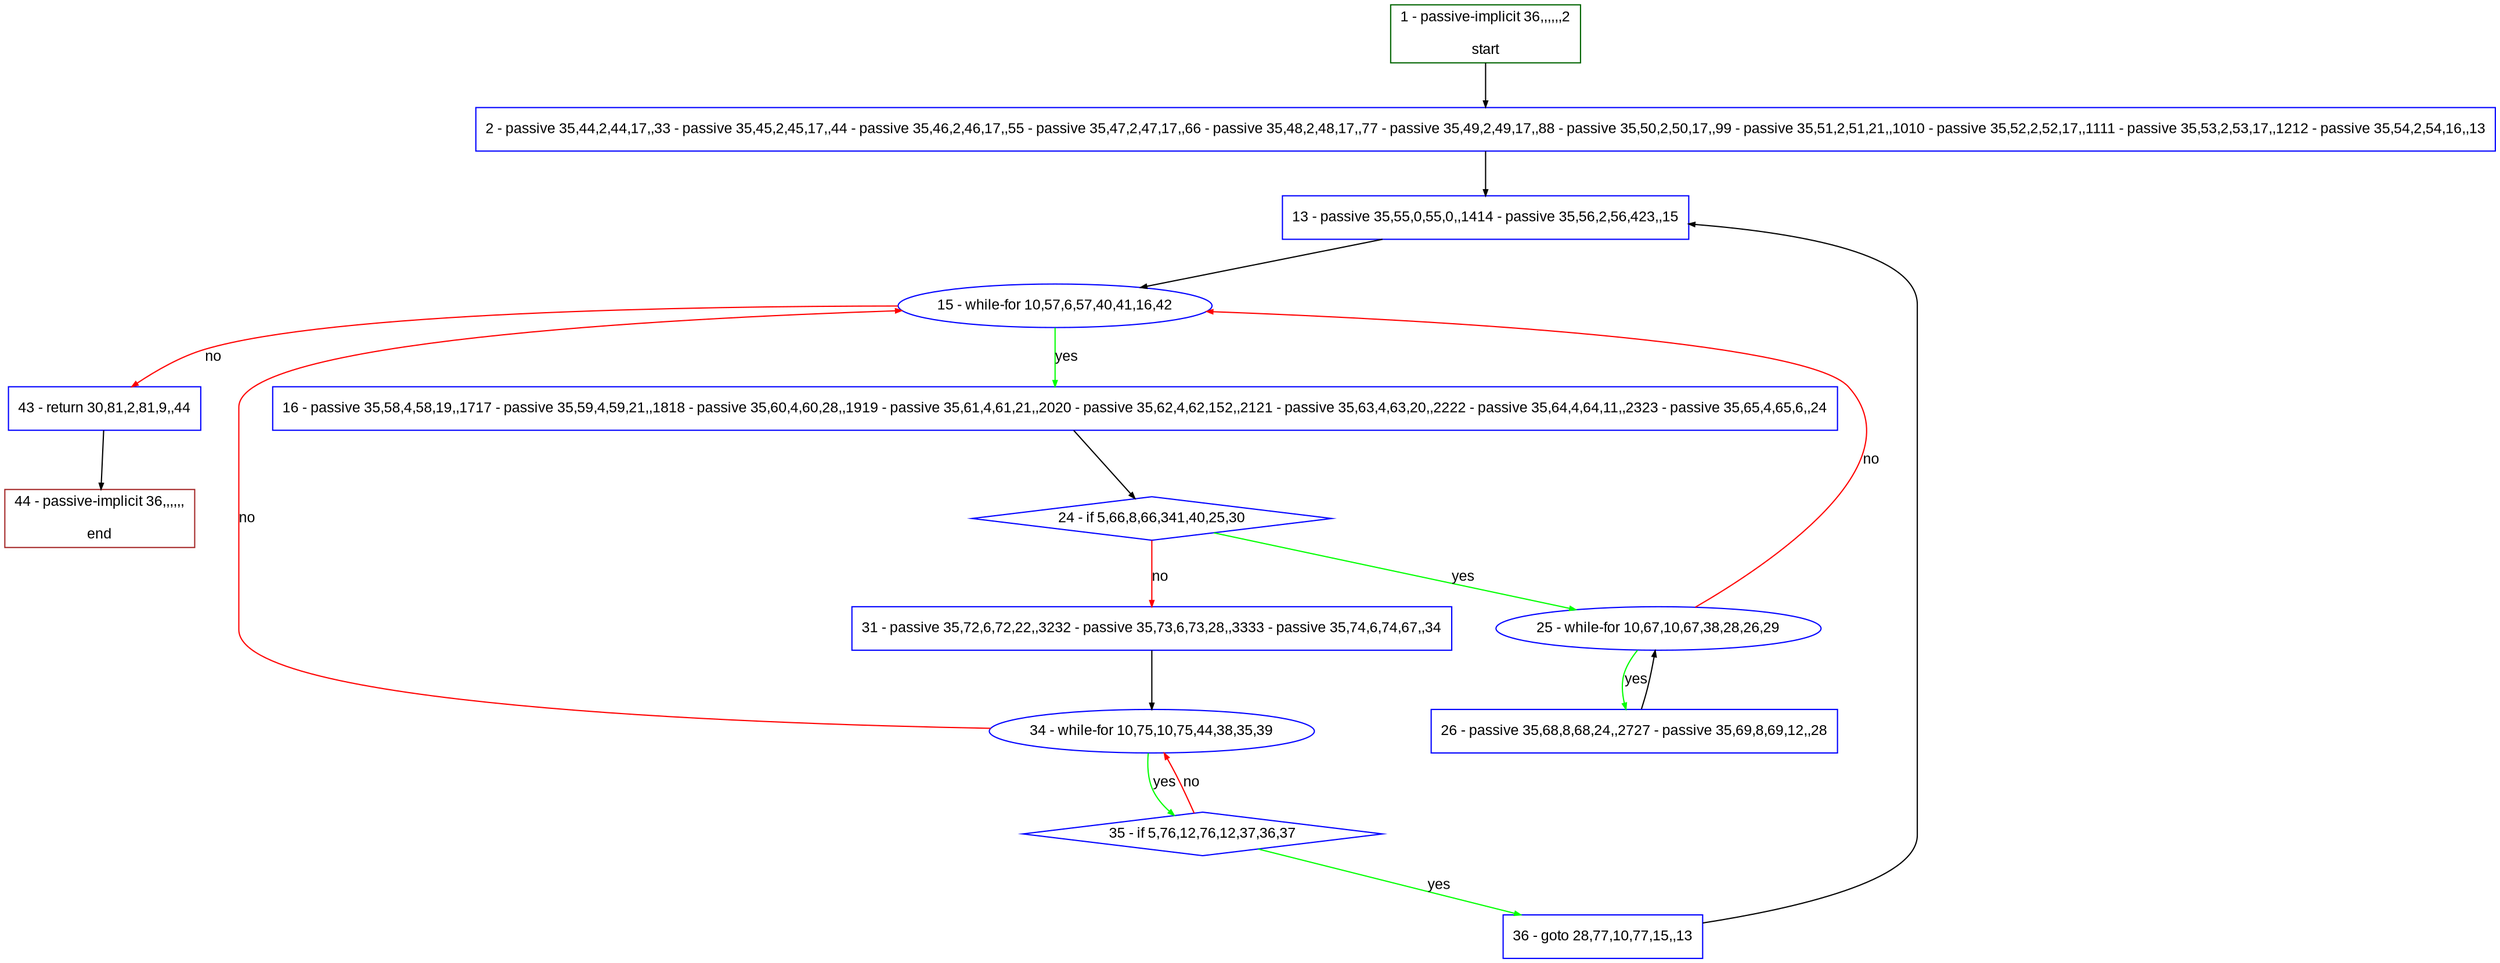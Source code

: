digraph "" {
  graph [pack="true", label="", fontsize="12", packmode="clust", fontname="Arial", fillcolor="#FFFFCC", bgcolor="white", style="rounded,filled", compound="true"];
  node [node_initialized="no", label="", color="grey", fontsize="12", fillcolor="white", fontname="Arial", style="filled", shape="rectangle", compound="true", fixedsize="false"];
  edge [fontcolor="black", arrowhead="normal", arrowtail="none", arrowsize="0.5", ltail="", label="", color="black", fontsize="12", lhead="", fontname="Arial", dir="forward", compound="true"];
  __N1 [label="2 - passive 35,44,2,44,17,,33 - passive 35,45,2,45,17,,44 - passive 35,46,2,46,17,,55 - passive 35,47,2,47,17,,66 - passive 35,48,2,48,17,,77 - passive 35,49,2,49,17,,88 - passive 35,50,2,50,17,,99 - passive 35,51,2,51,21,,1010 - passive 35,52,2,52,17,,1111 - passive 35,53,2,53,17,,1212 - passive 35,54,2,54,16,,13", color="#0000ff", fillcolor="#ffffff", style="filled", shape="box"];
  __N2 [label="1 - passive-implicit 36,,,,,,2\n\nstart", color="#006400", fillcolor="#ffffff", style="filled", shape="box"];
  __N3 [label="13 - passive 35,55,0,55,0,,1414 - passive 35,56,2,56,423,,15", color="#0000ff", fillcolor="#ffffff", style="filled", shape="box"];
  __N4 [label="15 - while-for 10,57,6,57,40,41,16,42", color="#0000ff", fillcolor="#ffffff", style="filled", shape="oval"];
  __N5 [label="16 - passive 35,58,4,58,19,,1717 - passive 35,59,4,59,21,,1818 - passive 35,60,4,60,28,,1919 - passive 35,61,4,61,21,,2020 - passive 35,62,4,62,152,,2121 - passive 35,63,4,63,20,,2222 - passive 35,64,4,64,11,,2323 - passive 35,65,4,65,6,,24", color="#0000ff", fillcolor="#ffffff", style="filled", shape="box"];
  __N6 [label="43 - return 30,81,2,81,9,,44", color="#0000ff", fillcolor="#ffffff", style="filled", shape="box"];
  __N7 [label="24 - if 5,66,8,66,341,40,25,30", color="#0000ff", fillcolor="#ffffff", style="filled", shape="diamond"];
  __N8 [label="25 - while-for 10,67,10,67,38,28,26,29", color="#0000ff", fillcolor="#ffffff", style="filled", shape="oval"];
  __N9 [label="31 - passive 35,72,6,72,22,,3232 - passive 35,73,6,73,28,,3333 - passive 35,74,6,74,67,,34", color="#0000ff", fillcolor="#ffffff", style="filled", shape="box"];
  __N10 [label="26 - passive 35,68,8,68,24,,2727 - passive 35,69,8,69,12,,28", color="#0000ff", fillcolor="#ffffff", style="filled", shape="box"];
  __N11 [label="34 - while-for 10,75,10,75,44,38,35,39", color="#0000ff", fillcolor="#ffffff", style="filled", shape="oval"];
  __N12 [label="35 - if 5,76,12,76,12,37,36,37", color="#0000ff", fillcolor="#ffffff", style="filled", shape="diamond"];
  __N13 [label="36 - goto 28,77,10,77,15,,13", color="#0000ff", fillcolor="#ffffff", style="filled", shape="box"];
  __N14 [label="44 - passive-implicit 36,,,,,,\n\nend", color="#a52a2a", fillcolor="#ffffff", style="filled", shape="box"];
  __N2 -> __N1 [arrowhead="normal", arrowtail="none", color="#000000", label="", dir="forward"];
  __N1 -> __N3 [arrowhead="normal", arrowtail="none", color="#000000", label="", dir="forward"];
  __N3 -> __N4 [arrowhead="normal", arrowtail="none", color="#000000", label="", dir="forward"];
  __N4 -> __N5 [arrowhead="normal", arrowtail="none", color="#00ff00", label="yes", dir="forward"];
  __N4 -> __N6 [arrowhead="normal", arrowtail="none", color="#ff0000", label="no", dir="forward"];
  __N5 -> __N7 [arrowhead="normal", arrowtail="none", color="#000000", label="", dir="forward"];
  __N7 -> __N8 [arrowhead="normal", arrowtail="none", color="#00ff00", label="yes", dir="forward"];
  __N7 -> __N9 [arrowhead="normal", arrowtail="none", color="#ff0000", label="no", dir="forward"];
  __N8 -> __N4 [arrowhead="normal", arrowtail="none", color="#ff0000", label="no", dir="forward"];
  __N8 -> __N10 [arrowhead="normal", arrowtail="none", color="#00ff00", label="yes", dir="forward"];
  __N10 -> __N8 [arrowhead="normal", arrowtail="none", color="#000000", label="", dir="forward"];
  __N9 -> __N11 [arrowhead="normal", arrowtail="none", color="#000000", label="", dir="forward"];
  __N11 -> __N4 [arrowhead="normal", arrowtail="none", color="#ff0000", label="no", dir="forward"];
  __N11 -> __N12 [arrowhead="normal", arrowtail="none", color="#00ff00", label="yes", dir="forward"];
  __N12 -> __N11 [arrowhead="normal", arrowtail="none", color="#ff0000", label="no", dir="forward"];
  __N12 -> __N13 [arrowhead="normal", arrowtail="none", color="#00ff00", label="yes", dir="forward"];
  __N13 -> __N3 [arrowhead="normal", arrowtail="none", color="#000000", label="", dir="forward"];
  __N6 -> __N14 [arrowhead="normal", arrowtail="none", color="#000000", label="", dir="forward"];
}
